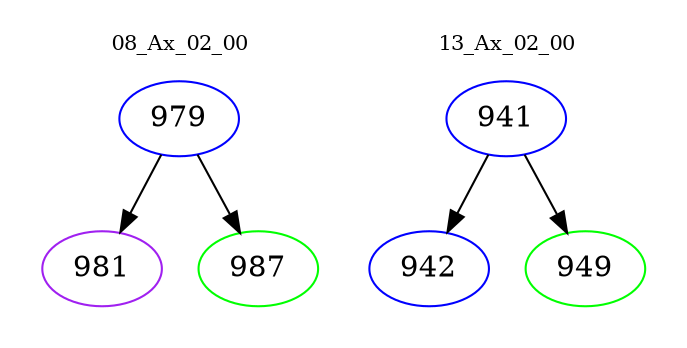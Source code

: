 digraph{
subgraph cluster_0 {
color = white
label = "08_Ax_02_00";
fontsize=10;
T0_979 [label="979", color="blue"]
T0_979 -> T0_981 [color="black"]
T0_981 [label="981", color="purple"]
T0_979 -> T0_987 [color="black"]
T0_987 [label="987", color="green"]
}
subgraph cluster_1 {
color = white
label = "13_Ax_02_00";
fontsize=10;
T1_941 [label="941", color="blue"]
T1_941 -> T1_942 [color="black"]
T1_942 [label="942", color="blue"]
T1_941 -> T1_949 [color="black"]
T1_949 [label="949", color="green"]
}
}
